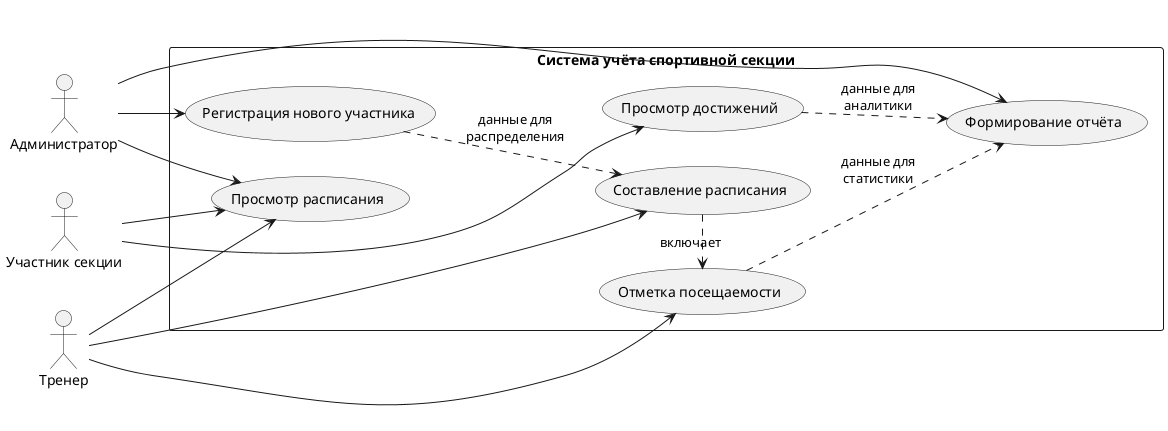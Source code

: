 @startuml

left to right direction

actor "Администратор" as admin
actor "Тренер" as coach
actor "Участник секции" as member

rectangle "Система учёта спортивной секции" {
    usecase "Регистрация нового участника" as UC1
    usecase "Формирование отчёта" as UC2
    usecase "Составление расписания" as UC3
    usecase "Отметка посещаемости" as UC4
    usecase "Просмотр расписания" as UC5
    usecase "Просмотр достижений" as UC6
    
    admin --> UC1
    admin --> UC2
    admin --> UC5
    coach --> UC3
    coach --> UC4
    coach --> UC5
    member --> UC5
    member --> UC6
    
    UC3 .> UC4 : включает
    UC1 ..> UC3 : данные для\nраспределения
    UC4 ..> UC2 : данные для\nстатистики
    UC6 ..> UC2 : данные для\nаналитики
}

@enduml